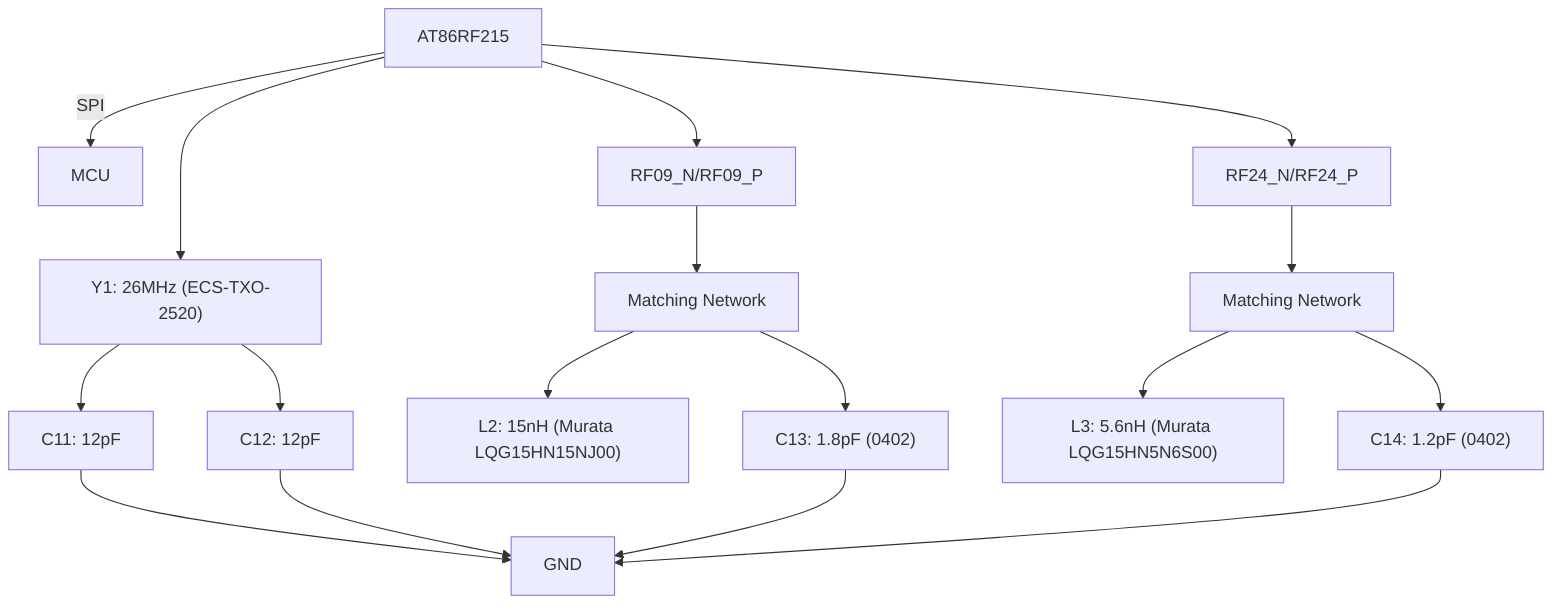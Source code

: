 graph TD
    AT86RF215 -->|SPI| MCU
    AT86RF215 --> TCXO["Y1: 26MHz (ECS-TXO-2520)"]
    TCXO --> C11["C11: 12pF"]
    TCXO --> C12["C12: 12pF"]
    C11 --> GND
    C12 --> GND
    
    AT86RF215 --> RF09["RF09_N/RF09_P"]
    RF09 --> MATCH09["Matching Network"]
    MATCH09 --> L2["L2: 15nH (Murata LQG15HN15NJ00)"]
    MATCH09 --> C13["C13: 1.8pF (0402)"]
    C13 --> GND
    
    AT86RF215 --> RF24["RF24_N/RF24_P"]
    RF24 --> MATCH24["Matching Network"]
    MATCH24 --> L3["L3: 5.6nH (Murata LQG15HN5N6S00)"]
    MATCH24 --> C14["C14: 1.2pF (0402)"]
    C14 --> GND